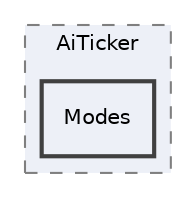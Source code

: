 digraph "Runtime/Models/AiTicker/Modes"
{
 // LATEX_PDF_SIZE
  edge [fontname="Helvetica",fontsize="10",labelfontname="Helvetica",labelfontsize="10"];
  node [fontname="Helvetica",fontsize="10",shape=record];
  compound=true
  subgraph clusterdir_f04a430843e971eda3bc30023a39b2de {
    graph [ bgcolor="#edf0f7", pencolor="grey50", style="filled,dashed,", label="AiTicker", fontname="Helvetica", fontsize="10", URL="dir_f04a430843e971eda3bc30023a39b2de.html"]
  dir_5c107d945d489120c0d36758c9171e43 [shape=box, label="Modes", style="filled,bold,", fillcolor="#edf0f7", color="grey25", URL="dir_5c107d945d489120c0d36758c9171e43.html"];
  }
}

